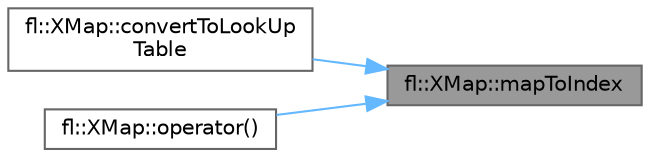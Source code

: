 digraph "fl::XMap::mapToIndex"
{
 // LATEX_PDF_SIZE
  bgcolor="transparent";
  edge [fontname=Helvetica,fontsize=10,labelfontname=Helvetica,labelfontsize=10];
  node [fontname=Helvetica,fontsize=10,shape=box,height=0.2,width=0.4];
  rankdir="RL";
  Node1 [id="Node000001",label="fl::XMap::mapToIndex",height=0.2,width=0.4,color="gray40", fillcolor="grey60", style="filled", fontcolor="black",tooltip=" "];
  Node1 -> Node2 [id="edge1_Node000001_Node000002",dir="back",color="steelblue1",style="solid",tooltip=" "];
  Node2 [id="Node000002",label="fl::XMap::convertToLookUp\lTable",height=0.2,width=0.4,color="grey40", fillcolor="white", style="filled",URL="$d7/d6c/classfl_1_1_x_map_a04e4862b857692b252a94614a9981b92.html#a04e4862b857692b252a94614a9981b92",tooltip=" "];
  Node1 -> Node3 [id="edge2_Node000001_Node000003",dir="back",color="steelblue1",style="solid",tooltip=" "];
  Node3 [id="Node000003",label="fl::XMap::operator()",height=0.2,width=0.4,color="grey40", fillcolor="white", style="filled",URL="$d7/d6c/classfl_1_1_x_map_a8ac6e76db940c78fde31b6311cccebfd.html#a8ac6e76db940c78fde31b6311cccebfd",tooltip=" "];
}
